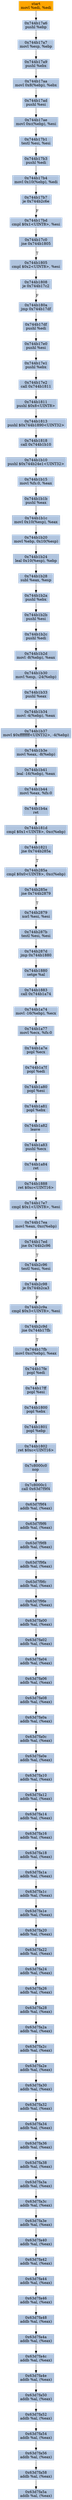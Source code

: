 digraph G {
node[shape=rectangle,style=filled,fillcolor=lightsteelblue,color=lightsteelblue]
bgcolor="transparent"
a0x744b17a4movl_edi_edi[label="start\nmovl %edi, %edi",color="lightgrey",fillcolor="orange"];
a0x744b17a6pushl_ebp[label="0x744b17a6\npushl %ebp"];
a0x744b17a7movl_esp_ebp[label="0x744b17a7\nmovl %esp, %ebp"];
a0x744b17a9pushl_ebx[label="0x744b17a9\npushl %ebx"];
a0x744b17aamovl_0x8ebp__ebx[label="0x744b17aa\nmovl 0x8(%ebp), %ebx"];
a0x744b17adpushl_esi[label="0x744b17ad\npushl %esi"];
a0x744b17aemovl_0xcebp__esi[label="0x744b17ae\nmovl 0xc(%ebp), %esi"];
a0x744b17b1testl_esi_esi[label="0x744b17b1\ntestl %esi, %esi"];
a0x744b17b3pushl_edi[label="0x744b17b3\npushl %edi"];
a0x744b17b4movl_0x10ebp__edi[label="0x744b17b4\nmovl 0x10(%ebp), %edi"];
a0x744b17b7je_0x744b2c6e[label="0x744b17b7\nje 0x744b2c6e"];
a0x744b17bdcmpl_0x1UINT8_esi[label="0x744b17bd\ncmpl $0x1<UINT8>, %esi"];
a0x744b17c0jne_0x744b1805[label="0x744b17c0\njne 0x744b1805"];
a0x744b1805cmpl_0x2UINT8_esi[label="0x744b1805\ncmpl $0x2<UINT8>, %esi"];
a0x744b1808je_0x744b17c2[label="0x744b1808\nje 0x744b17c2"];
a0x744b180ajmp_0x744b17df[label="0x744b180a\njmp 0x744b17df"];
a0x744b17dfpushl_edi[label="0x744b17df\npushl %edi"];
a0x744b17e0pushl_esi[label="0x744b17e0\npushl %esi"];
a0x744b17e1pushl_ebx[label="0x744b17e1\npushl %ebx"];
a0x744b17e2call_0x744b1811[label="0x744b17e2\ncall 0x744b1811"];
a0x744b1811pushl_0x8UINT8[label="0x744b1811\npushl $0x8<UINT8>"];
a0x744b1813pushl_0x744b1890UINT32[label="0x744b1813\npushl $0x744b1890<UINT32>"];
a0x744b1818call_0x744b1b10[label="0x744b1818\ncall 0x744b1b10"];
a0x744b1b10pushl_0x744b24e1UINT32[label="0x744b1b10\npushl $0x744b24e1<UINT32>"];
a0x744b1b15movl_fs_0_eax[label="0x744b1b15\nmovl %fs:0, %eax"];
a0x744b1b1bpushl_eax[label="0x744b1b1b\npushl %eax"];
a0x744b1b1cmovl_0x10esp__eax[label="0x744b1b1c\nmovl 0x10(%esp), %eax"];
a0x744b1b20movl_ebp_0x10esp_[label="0x744b1b20\nmovl %ebp, 0x10(%esp)"];
a0x744b1b24leal_0x10esp__ebp[label="0x744b1b24\nleal 0x10(%esp), %ebp"];
a0x744b1b28subl_eax_esp[label="0x744b1b28\nsubl %eax, %esp"];
a0x744b1b2apushl_ebx[label="0x744b1b2a\npushl %ebx"];
a0x744b1b2bpushl_esi[label="0x744b1b2b\npushl %esi"];
a0x744b1b2cpushl_edi[label="0x744b1b2c\npushl %edi"];
a0x744b1b2dmovl__8ebp__eax[label="0x744b1b2d\nmovl -8(%ebp), %eax"];
a0x744b1b30movl_esp__24ebp_[label="0x744b1b30\nmovl %esp, -24(%ebp)"];
a0x744b1b33pushl_eax[label="0x744b1b33\npushl %eax"];
a0x744b1b34movl__4ebp__eax[label="0x744b1b34\nmovl -4(%ebp), %eax"];
a0x744b1b37movl_0xffffffffUINT32__4ebp_[label="0x744b1b37\nmovl $0xffffffff<UINT32>, -4(%ebp)"];
a0x744b1b3emovl_eax__8ebp_[label="0x744b1b3e\nmovl %eax, -8(%ebp)"];
a0x744b1b41leal__16ebp__eax[label="0x744b1b41\nleal -16(%ebp), %eax"];
a0x744b1b44movl_eax_fs_0[label="0x744b1b44\nmovl %eax, %fs:0"];
a0x744b1b4aret[label="0x744b1b4a\nret"];
a0x744b181dcmpl_0x1UINT8_0xcebp_[label="0x744b181d\ncmpl $0x1<UINT8>, 0xc(%ebp)"];
a0x744b1821jne_0x744b285a[label="0x744b1821\njne 0x744b285a"];
a0x744b285acmpl_0x0UINT8_0xcebp_[label="0x744b285a\ncmpl $0x0<UINT8>, 0xc(%ebp)"];
a0x744b285ejne_0x744b2879[label="0x744b285e\njne 0x744b2879"];
a0x744b2879xorl_esi_esi[label="0x744b2879\nxorl %esi, %esi"];
a0x744b287btestl_esi_esi[label="0x744b287b\ntestl %esi, %esi"];
a0x744b287djmp_0x744b1880[label="0x744b287d\njmp 0x744b1880"];
a0x744b1880setge_al[label="0x744b1880\nsetge %al"];
a0x744b1883call_0x744b1a74[label="0x744b1883\ncall 0x744b1a74"];
a0x744b1a74movl__16ebp__ecx[label="0x744b1a74\nmovl -16(%ebp), %ecx"];
a0x744b1a77movl_ecx_fs_0[label="0x744b1a77\nmovl %ecx, %fs:0"];
a0x744b1a7epopl_ecx[label="0x744b1a7e\npopl %ecx"];
a0x744b1a7fpopl_edi[label="0x744b1a7f\npopl %edi"];
a0x744b1a80popl_esi[label="0x744b1a80\npopl %esi"];
a0x744b1a81popl_ebx[label="0x744b1a81\npopl %ebx"];
a0x744b1a82leave_[label="0x744b1a82\nleave "];
a0x744b1a83pushl_ecx[label="0x744b1a83\npushl %ecx"];
a0x744b1a84ret[label="0x744b1a84\nret"];
a0x744b1888ret_0xcUINT16[label="0x744b1888\nret $0xc<UINT16>"];
a0x744b17e7cmpl_0x1UINT8_esi[label="0x744b17e7\ncmpl $0x1<UINT8>, %esi"];
a0x744b17eamovl_eax_0xcebp_[label="0x744b17ea\nmovl %eax, 0xc(%ebp)"];
a0x744b17edjne_0x744b2c96[label="0x744b17ed\njne 0x744b2c96"];
a0x744b2c96testl_esi_esi[label="0x744b2c96\ntestl %esi, %esi"];
a0x744b2c98je_0x744b2ca3[label="0x744b2c98\nje 0x744b2ca3"];
a0x744b2c9acmpl_0x3UINT8_esi[label="0x744b2c9a\ncmpl $0x3<UINT8>, %esi"];
a0x744b2c9djne_0x744b17fb[label="0x744b2c9d\njne 0x744b17fb"];
a0x744b17fbmovl_0xcebp__eax[label="0x744b17fb\nmovl 0xc(%ebp), %eax"];
a0x744b17fepopl_edi[label="0x744b17fe\npopl %edi"];
a0x744b17ffpopl_esi[label="0x744b17ff\npopl %esi"];
a0x744b1800popl_ebx[label="0x744b1800\npopl %ebx"];
a0x744b1801popl_ebp[label="0x744b1801\npopl %ebp"];
a0x744b1802ret_0xcUINT16[label="0x744b1802\nret $0xc<UINT16>"];
a0x7c8000c0nop_[label="0x7c8000c0\nnop "];
a0x7c8000c1call_0x63d7f9f4[label="0x7c8000c1\ncall 0x63d7f9f4"];
a0x63d7f9f4addb_al_eax_[label="0x63d7f9f4\naddb %al, (%eax)"];
a0x63d7f9f6addb_al_eax_[label="0x63d7f9f6\naddb %al, (%eax)"];
a0x63d7f9f8addb_al_eax_[label="0x63d7f9f8\naddb %al, (%eax)"];
a0x63d7f9faaddb_al_eax_[label="0x63d7f9fa\naddb %al, (%eax)"];
a0x63d7f9fcaddb_al_eax_[label="0x63d7f9fc\naddb %al, (%eax)"];
a0x63d7f9feaddb_al_eax_[label="0x63d7f9fe\naddb %al, (%eax)"];
a0x63d7fa00addb_al_eax_[label="0x63d7fa00\naddb %al, (%eax)"];
a0x63d7fa02addb_al_eax_[label="0x63d7fa02\naddb %al, (%eax)"];
a0x63d7fa04addb_al_eax_[label="0x63d7fa04\naddb %al, (%eax)"];
a0x63d7fa06addb_al_eax_[label="0x63d7fa06\naddb %al, (%eax)"];
a0x63d7fa08addb_al_eax_[label="0x63d7fa08\naddb %al, (%eax)"];
a0x63d7fa0aaddb_al_eax_[label="0x63d7fa0a\naddb %al, (%eax)"];
a0x63d7fa0caddb_al_eax_[label="0x63d7fa0c\naddb %al, (%eax)"];
a0x63d7fa0eaddb_al_eax_[label="0x63d7fa0e\naddb %al, (%eax)"];
a0x63d7fa10addb_al_eax_[label="0x63d7fa10\naddb %al, (%eax)"];
a0x63d7fa12addb_al_eax_[label="0x63d7fa12\naddb %al, (%eax)"];
a0x63d7fa14addb_al_eax_[label="0x63d7fa14\naddb %al, (%eax)"];
a0x63d7fa16addb_al_eax_[label="0x63d7fa16\naddb %al, (%eax)"];
a0x63d7fa18addb_al_eax_[label="0x63d7fa18\naddb %al, (%eax)"];
a0x63d7fa1aaddb_al_eax_[label="0x63d7fa1a\naddb %al, (%eax)"];
a0x63d7fa1caddb_al_eax_[label="0x63d7fa1c\naddb %al, (%eax)"];
a0x63d7fa1eaddb_al_eax_[label="0x63d7fa1e\naddb %al, (%eax)"];
a0x63d7fa20addb_al_eax_[label="0x63d7fa20\naddb %al, (%eax)"];
a0x63d7fa22addb_al_eax_[label="0x63d7fa22\naddb %al, (%eax)"];
a0x63d7fa24addb_al_eax_[label="0x63d7fa24\naddb %al, (%eax)"];
a0x63d7fa26addb_al_eax_[label="0x63d7fa26\naddb %al, (%eax)"];
a0x63d7fa28addb_al_eax_[label="0x63d7fa28\naddb %al, (%eax)"];
a0x63d7fa2aaddb_al_eax_[label="0x63d7fa2a\naddb %al, (%eax)"];
a0x63d7fa2caddb_al_eax_[label="0x63d7fa2c\naddb %al, (%eax)"];
a0x63d7fa2eaddb_al_eax_[label="0x63d7fa2e\naddb %al, (%eax)"];
a0x63d7fa30addb_al_eax_[label="0x63d7fa30\naddb %al, (%eax)"];
a0x63d7fa32addb_al_eax_[label="0x63d7fa32\naddb %al, (%eax)"];
a0x63d7fa34addb_al_eax_[label="0x63d7fa34\naddb %al, (%eax)"];
a0x63d7fa36addb_al_eax_[label="0x63d7fa36\naddb %al, (%eax)"];
a0x63d7fa38addb_al_eax_[label="0x63d7fa38\naddb %al, (%eax)"];
a0x63d7fa3aaddb_al_eax_[label="0x63d7fa3a\naddb %al, (%eax)"];
a0x63d7fa3caddb_al_eax_[label="0x63d7fa3c\naddb %al, (%eax)"];
a0x63d7fa3eaddb_al_eax_[label="0x63d7fa3e\naddb %al, (%eax)"];
a0x63d7fa40addb_al_eax_[label="0x63d7fa40\naddb %al, (%eax)"];
a0x63d7fa42addb_al_eax_[label="0x63d7fa42\naddb %al, (%eax)"];
a0x63d7fa44addb_al_eax_[label="0x63d7fa44\naddb %al, (%eax)"];
a0x63d7fa46addb_al_eax_[label="0x63d7fa46\naddb %al, (%eax)"];
a0x63d7fa48addb_al_eax_[label="0x63d7fa48\naddb %al, (%eax)"];
a0x63d7fa4aaddb_al_eax_[label="0x63d7fa4a\naddb %al, (%eax)"];
a0x63d7fa4caddb_al_eax_[label="0x63d7fa4c\naddb %al, (%eax)"];
a0x63d7fa4eaddb_al_eax_[label="0x63d7fa4e\naddb %al, (%eax)"];
a0x63d7fa50addb_al_eax_[label="0x63d7fa50\naddb %al, (%eax)"];
a0x63d7fa52addb_al_eax_[label="0x63d7fa52\naddb %al, (%eax)"];
a0x63d7fa54addb_al_eax_[label="0x63d7fa54\naddb %al, (%eax)"];
a0x63d7fa56addb_al_eax_[label="0x63d7fa56\naddb %al, (%eax)"];
a0x63d7fa58addb_al_eax_[label="0x63d7fa58\naddb %al, (%eax)"];
a0x63d7fa5aaddb_al_eax_[label="0x63d7fa5a\naddb %al, (%eax)"];
a0x744b17a4movl_edi_edi -> a0x744b17a6pushl_ebp [color="#000000"];
a0x744b17a6pushl_ebp -> a0x744b17a7movl_esp_ebp [color="#000000"];
a0x744b17a7movl_esp_ebp -> a0x744b17a9pushl_ebx [color="#000000"];
a0x744b17a9pushl_ebx -> a0x744b17aamovl_0x8ebp__ebx [color="#000000"];
a0x744b17aamovl_0x8ebp__ebx -> a0x744b17adpushl_esi [color="#000000"];
a0x744b17adpushl_esi -> a0x744b17aemovl_0xcebp__esi [color="#000000"];
a0x744b17aemovl_0xcebp__esi -> a0x744b17b1testl_esi_esi [color="#000000"];
a0x744b17b1testl_esi_esi -> a0x744b17b3pushl_edi [color="#000000"];
a0x744b17b3pushl_edi -> a0x744b17b4movl_0x10ebp__edi [color="#000000"];
a0x744b17b4movl_0x10ebp__edi -> a0x744b17b7je_0x744b2c6e [color="#000000"];
a0x744b17b7je_0x744b2c6e -> a0x744b17bdcmpl_0x1UINT8_esi [color="#000000",label="F"];
a0x744b17bdcmpl_0x1UINT8_esi -> a0x744b17c0jne_0x744b1805 [color="#000000"];
a0x744b17c0jne_0x744b1805 -> a0x744b1805cmpl_0x2UINT8_esi [color="#000000",label="T"];
a0x744b1805cmpl_0x2UINT8_esi -> a0x744b1808je_0x744b17c2 [color="#000000"];
a0x744b1808je_0x744b17c2 -> a0x744b180ajmp_0x744b17df [color="#000000",label="F"];
a0x744b180ajmp_0x744b17df -> a0x744b17dfpushl_edi [color="#000000"];
a0x744b17dfpushl_edi -> a0x744b17e0pushl_esi [color="#000000"];
a0x744b17e0pushl_esi -> a0x744b17e1pushl_ebx [color="#000000"];
a0x744b17e1pushl_ebx -> a0x744b17e2call_0x744b1811 [color="#000000"];
a0x744b17e2call_0x744b1811 -> a0x744b1811pushl_0x8UINT8 [color="#000000"];
a0x744b1811pushl_0x8UINT8 -> a0x744b1813pushl_0x744b1890UINT32 [color="#000000"];
a0x744b1813pushl_0x744b1890UINT32 -> a0x744b1818call_0x744b1b10 [color="#000000"];
a0x744b1818call_0x744b1b10 -> a0x744b1b10pushl_0x744b24e1UINT32 [color="#000000"];
a0x744b1b10pushl_0x744b24e1UINT32 -> a0x744b1b15movl_fs_0_eax [color="#000000"];
a0x744b1b15movl_fs_0_eax -> a0x744b1b1bpushl_eax [color="#000000"];
a0x744b1b1bpushl_eax -> a0x744b1b1cmovl_0x10esp__eax [color="#000000"];
a0x744b1b1cmovl_0x10esp__eax -> a0x744b1b20movl_ebp_0x10esp_ [color="#000000"];
a0x744b1b20movl_ebp_0x10esp_ -> a0x744b1b24leal_0x10esp__ebp [color="#000000"];
a0x744b1b24leal_0x10esp__ebp -> a0x744b1b28subl_eax_esp [color="#000000"];
a0x744b1b28subl_eax_esp -> a0x744b1b2apushl_ebx [color="#000000"];
a0x744b1b2apushl_ebx -> a0x744b1b2bpushl_esi [color="#000000"];
a0x744b1b2bpushl_esi -> a0x744b1b2cpushl_edi [color="#000000"];
a0x744b1b2cpushl_edi -> a0x744b1b2dmovl__8ebp__eax [color="#000000"];
a0x744b1b2dmovl__8ebp__eax -> a0x744b1b30movl_esp__24ebp_ [color="#000000"];
a0x744b1b30movl_esp__24ebp_ -> a0x744b1b33pushl_eax [color="#000000"];
a0x744b1b33pushl_eax -> a0x744b1b34movl__4ebp__eax [color="#000000"];
a0x744b1b34movl__4ebp__eax -> a0x744b1b37movl_0xffffffffUINT32__4ebp_ [color="#000000"];
a0x744b1b37movl_0xffffffffUINT32__4ebp_ -> a0x744b1b3emovl_eax__8ebp_ [color="#000000"];
a0x744b1b3emovl_eax__8ebp_ -> a0x744b1b41leal__16ebp__eax [color="#000000"];
a0x744b1b41leal__16ebp__eax -> a0x744b1b44movl_eax_fs_0 [color="#000000"];
a0x744b1b44movl_eax_fs_0 -> a0x744b1b4aret [color="#000000"];
a0x744b1b4aret -> a0x744b181dcmpl_0x1UINT8_0xcebp_ [color="#000000"];
a0x744b181dcmpl_0x1UINT8_0xcebp_ -> a0x744b1821jne_0x744b285a [color="#000000"];
a0x744b1821jne_0x744b285a -> a0x744b285acmpl_0x0UINT8_0xcebp_ [color="#000000",label="T"];
a0x744b285acmpl_0x0UINT8_0xcebp_ -> a0x744b285ejne_0x744b2879 [color="#000000"];
a0x744b285ejne_0x744b2879 -> a0x744b2879xorl_esi_esi [color="#000000",label="T"];
a0x744b2879xorl_esi_esi -> a0x744b287btestl_esi_esi [color="#000000"];
a0x744b287btestl_esi_esi -> a0x744b287djmp_0x744b1880 [color="#000000"];
a0x744b287djmp_0x744b1880 -> a0x744b1880setge_al [color="#000000"];
a0x744b1880setge_al -> a0x744b1883call_0x744b1a74 [color="#000000"];
a0x744b1883call_0x744b1a74 -> a0x744b1a74movl__16ebp__ecx [color="#000000"];
a0x744b1a74movl__16ebp__ecx -> a0x744b1a77movl_ecx_fs_0 [color="#000000"];
a0x744b1a77movl_ecx_fs_0 -> a0x744b1a7epopl_ecx [color="#000000"];
a0x744b1a7epopl_ecx -> a0x744b1a7fpopl_edi [color="#000000"];
a0x744b1a7fpopl_edi -> a0x744b1a80popl_esi [color="#000000"];
a0x744b1a80popl_esi -> a0x744b1a81popl_ebx [color="#000000"];
a0x744b1a81popl_ebx -> a0x744b1a82leave_ [color="#000000"];
a0x744b1a82leave_ -> a0x744b1a83pushl_ecx [color="#000000"];
a0x744b1a83pushl_ecx -> a0x744b1a84ret [color="#000000"];
a0x744b1a84ret -> a0x744b1888ret_0xcUINT16 [color="#000000"];
a0x744b1888ret_0xcUINT16 -> a0x744b17e7cmpl_0x1UINT8_esi [color="#000000"];
a0x744b17e7cmpl_0x1UINT8_esi -> a0x744b17eamovl_eax_0xcebp_ [color="#000000"];
a0x744b17eamovl_eax_0xcebp_ -> a0x744b17edjne_0x744b2c96 [color="#000000"];
a0x744b17edjne_0x744b2c96 -> a0x744b2c96testl_esi_esi [color="#000000",label="T"];
a0x744b2c96testl_esi_esi -> a0x744b2c98je_0x744b2ca3 [color="#000000"];
a0x744b2c98je_0x744b2ca3 -> a0x744b2c9acmpl_0x3UINT8_esi [color="#000000",label="F"];
a0x744b2c9acmpl_0x3UINT8_esi -> a0x744b2c9djne_0x744b17fb [color="#000000"];
a0x744b2c9djne_0x744b17fb -> a0x744b17fbmovl_0xcebp__eax [color="#000000",label="T"];
a0x744b17fbmovl_0xcebp__eax -> a0x744b17fepopl_edi [color="#000000"];
a0x744b17fepopl_edi -> a0x744b17ffpopl_esi [color="#000000"];
a0x744b17ffpopl_esi -> a0x744b1800popl_ebx [color="#000000"];
a0x744b1800popl_ebx -> a0x744b1801popl_ebp [color="#000000"];
a0x744b1801popl_ebp -> a0x744b1802ret_0xcUINT16 [color="#000000"];
a0x744b1802ret_0xcUINT16 -> a0x7c8000c0nop_ [color="#000000"];
a0x7c8000c0nop_ -> a0x7c8000c1call_0x63d7f9f4 [color="#000000"];
a0x7c8000c1call_0x63d7f9f4 -> a0x63d7f9f4addb_al_eax_ [color="#000000"];
a0x63d7f9f4addb_al_eax_ -> a0x63d7f9f6addb_al_eax_ [color="#000000"];
a0x63d7f9f6addb_al_eax_ -> a0x63d7f9f8addb_al_eax_ [color="#000000"];
a0x63d7f9f8addb_al_eax_ -> a0x63d7f9faaddb_al_eax_ [color="#000000"];
a0x63d7f9faaddb_al_eax_ -> a0x63d7f9fcaddb_al_eax_ [color="#000000"];
a0x63d7f9fcaddb_al_eax_ -> a0x63d7f9feaddb_al_eax_ [color="#000000"];
a0x63d7f9feaddb_al_eax_ -> a0x63d7fa00addb_al_eax_ [color="#000000"];
a0x63d7fa00addb_al_eax_ -> a0x63d7fa02addb_al_eax_ [color="#000000"];
a0x63d7fa02addb_al_eax_ -> a0x63d7fa04addb_al_eax_ [color="#000000"];
a0x63d7fa04addb_al_eax_ -> a0x63d7fa06addb_al_eax_ [color="#000000"];
a0x63d7fa06addb_al_eax_ -> a0x63d7fa08addb_al_eax_ [color="#000000"];
a0x63d7fa08addb_al_eax_ -> a0x63d7fa0aaddb_al_eax_ [color="#000000"];
a0x63d7fa0aaddb_al_eax_ -> a0x63d7fa0caddb_al_eax_ [color="#000000"];
a0x63d7fa0caddb_al_eax_ -> a0x63d7fa0eaddb_al_eax_ [color="#000000"];
a0x63d7fa0eaddb_al_eax_ -> a0x63d7fa10addb_al_eax_ [color="#000000"];
a0x63d7fa10addb_al_eax_ -> a0x63d7fa12addb_al_eax_ [color="#000000"];
a0x63d7fa12addb_al_eax_ -> a0x63d7fa14addb_al_eax_ [color="#000000"];
a0x63d7fa14addb_al_eax_ -> a0x63d7fa16addb_al_eax_ [color="#000000"];
a0x63d7fa16addb_al_eax_ -> a0x63d7fa18addb_al_eax_ [color="#000000"];
a0x63d7fa18addb_al_eax_ -> a0x63d7fa1aaddb_al_eax_ [color="#000000"];
a0x63d7fa1aaddb_al_eax_ -> a0x63d7fa1caddb_al_eax_ [color="#000000"];
a0x63d7fa1caddb_al_eax_ -> a0x63d7fa1eaddb_al_eax_ [color="#000000"];
a0x63d7fa1eaddb_al_eax_ -> a0x63d7fa20addb_al_eax_ [color="#000000"];
a0x63d7fa20addb_al_eax_ -> a0x63d7fa22addb_al_eax_ [color="#000000"];
a0x63d7fa22addb_al_eax_ -> a0x63d7fa24addb_al_eax_ [color="#000000"];
a0x63d7fa24addb_al_eax_ -> a0x63d7fa26addb_al_eax_ [color="#000000"];
a0x63d7fa26addb_al_eax_ -> a0x63d7fa28addb_al_eax_ [color="#000000"];
a0x63d7fa28addb_al_eax_ -> a0x63d7fa2aaddb_al_eax_ [color="#000000"];
a0x63d7fa2aaddb_al_eax_ -> a0x63d7fa2caddb_al_eax_ [color="#000000"];
a0x63d7fa2caddb_al_eax_ -> a0x63d7fa2eaddb_al_eax_ [color="#000000"];
a0x63d7fa2eaddb_al_eax_ -> a0x63d7fa30addb_al_eax_ [color="#000000"];
a0x63d7fa30addb_al_eax_ -> a0x63d7fa32addb_al_eax_ [color="#000000"];
a0x63d7fa32addb_al_eax_ -> a0x63d7fa34addb_al_eax_ [color="#000000"];
a0x63d7fa34addb_al_eax_ -> a0x63d7fa36addb_al_eax_ [color="#000000"];
a0x63d7fa36addb_al_eax_ -> a0x63d7fa38addb_al_eax_ [color="#000000"];
a0x63d7fa38addb_al_eax_ -> a0x63d7fa3aaddb_al_eax_ [color="#000000"];
a0x63d7fa3aaddb_al_eax_ -> a0x63d7fa3caddb_al_eax_ [color="#000000"];
a0x63d7fa3caddb_al_eax_ -> a0x63d7fa3eaddb_al_eax_ [color="#000000"];
a0x63d7fa3eaddb_al_eax_ -> a0x63d7fa40addb_al_eax_ [color="#000000"];
a0x63d7fa40addb_al_eax_ -> a0x63d7fa42addb_al_eax_ [color="#000000"];
a0x63d7fa42addb_al_eax_ -> a0x63d7fa44addb_al_eax_ [color="#000000"];
a0x63d7fa44addb_al_eax_ -> a0x63d7fa46addb_al_eax_ [color="#000000"];
a0x63d7fa46addb_al_eax_ -> a0x63d7fa48addb_al_eax_ [color="#000000"];
a0x63d7fa48addb_al_eax_ -> a0x63d7fa4aaddb_al_eax_ [color="#000000"];
a0x63d7fa4aaddb_al_eax_ -> a0x63d7fa4caddb_al_eax_ [color="#000000"];
a0x63d7fa4caddb_al_eax_ -> a0x63d7fa4eaddb_al_eax_ [color="#000000"];
a0x63d7fa4eaddb_al_eax_ -> a0x63d7fa50addb_al_eax_ [color="#000000"];
a0x63d7fa50addb_al_eax_ -> a0x63d7fa52addb_al_eax_ [color="#000000"];
a0x63d7fa52addb_al_eax_ -> a0x63d7fa54addb_al_eax_ [color="#000000"];
a0x63d7fa54addb_al_eax_ -> a0x63d7fa56addb_al_eax_ [color="#000000"];
a0x63d7fa56addb_al_eax_ -> a0x63d7fa58addb_al_eax_ [color="#000000"];
a0x63d7fa58addb_al_eax_ -> a0x63d7fa5aaddb_al_eax_ [color="#000000"];
}
